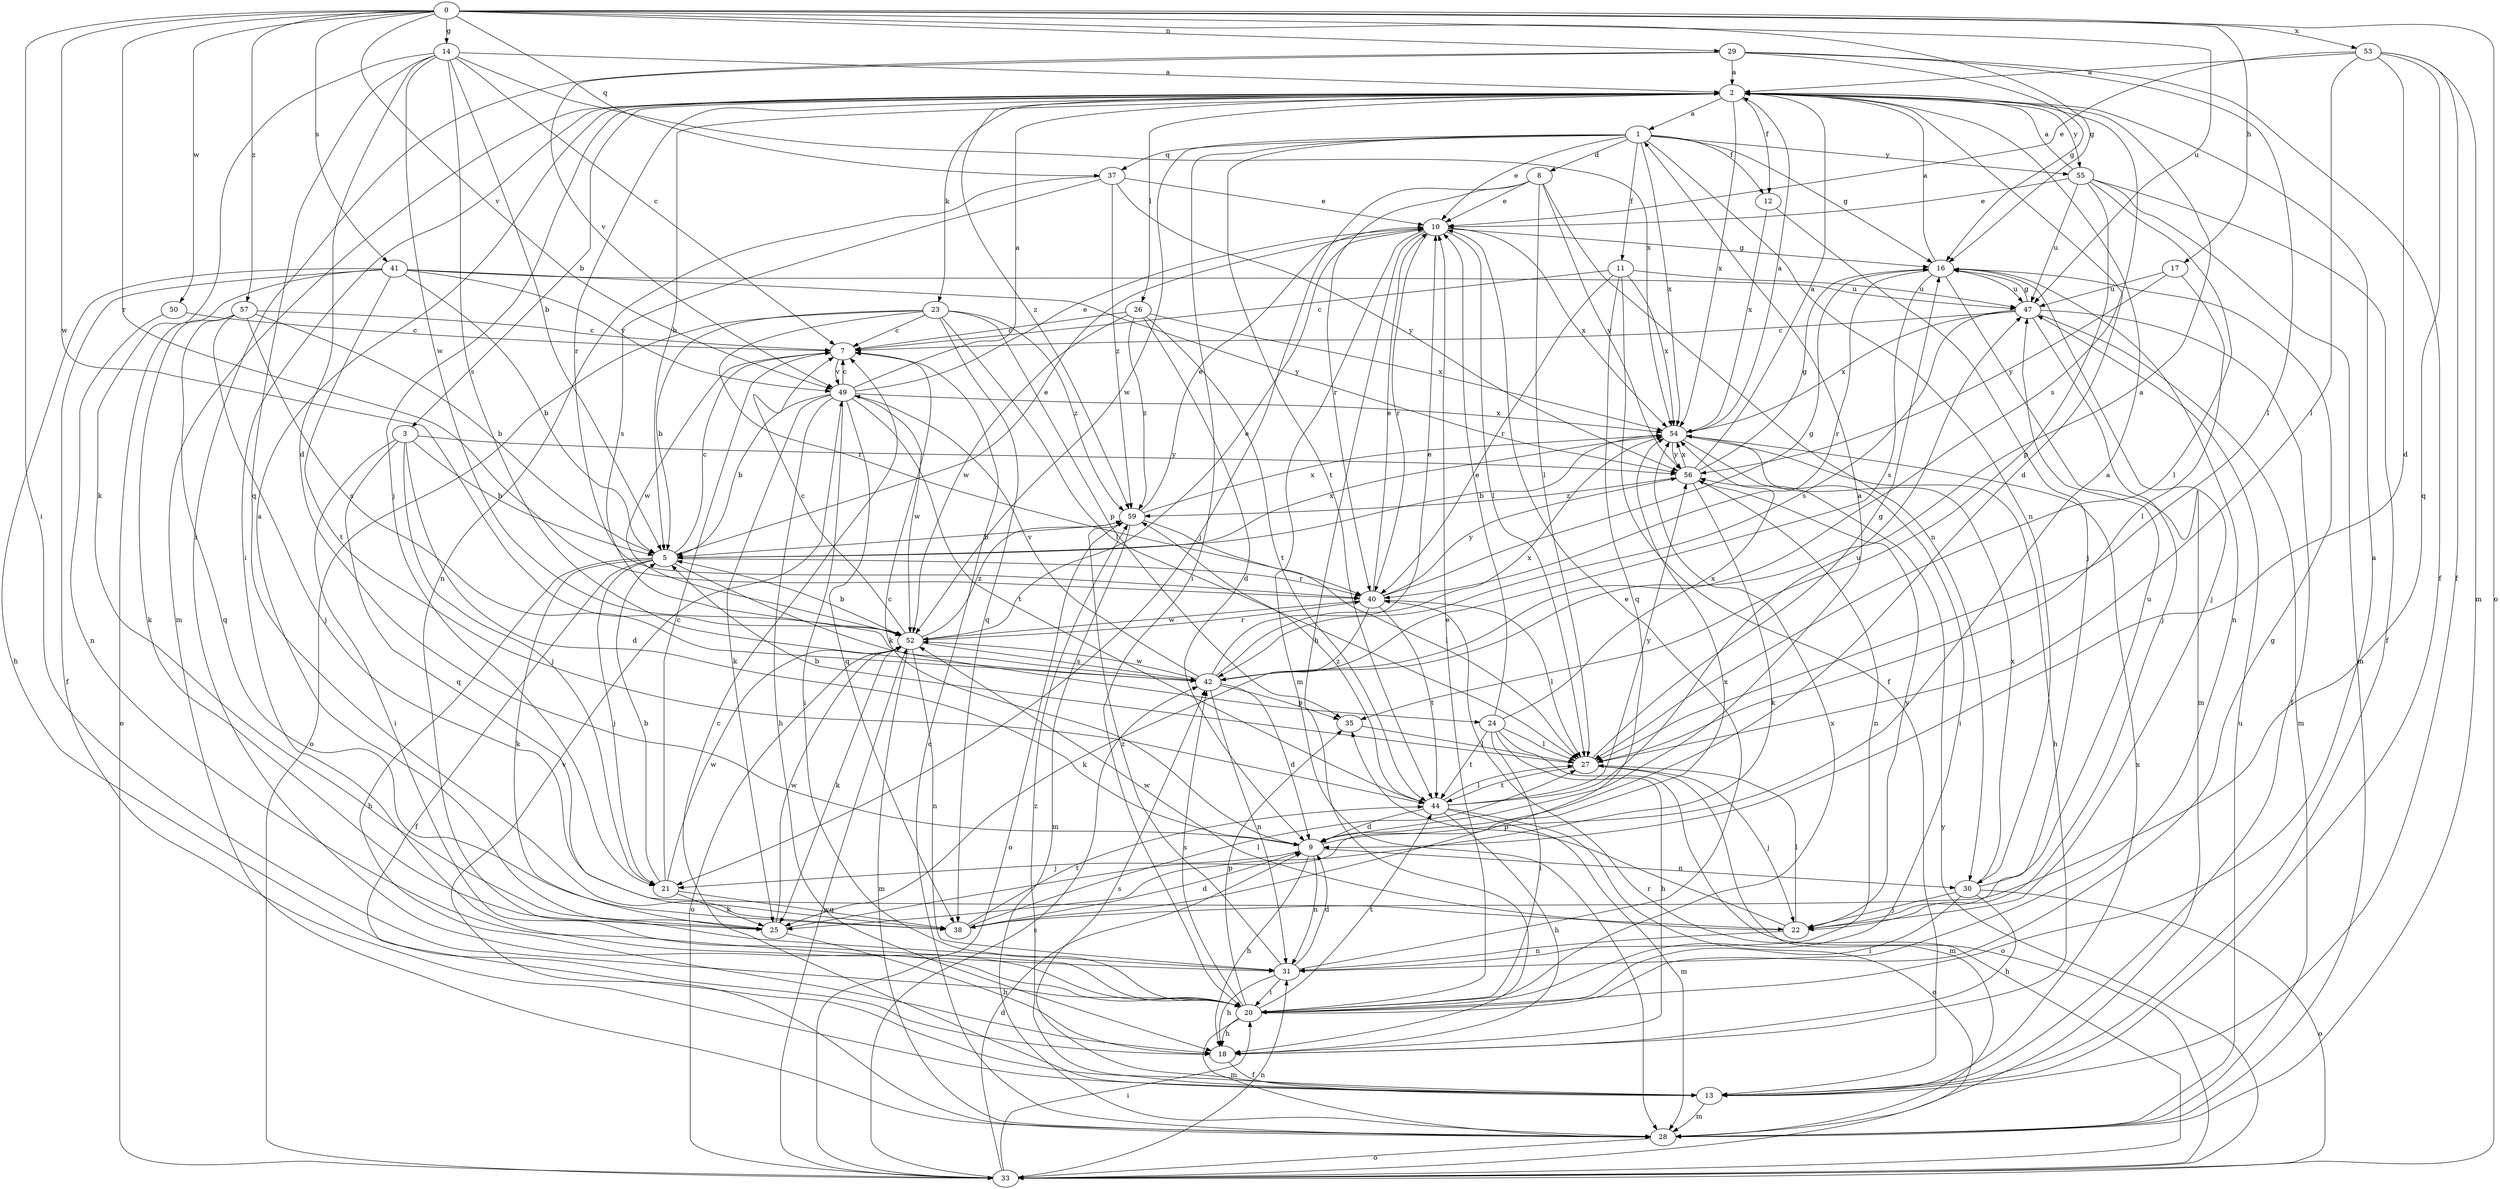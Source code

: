 strict digraph  {
0;
1;
2;
3;
5;
7;
8;
9;
10;
11;
12;
13;
14;
16;
17;
18;
20;
21;
22;
23;
24;
25;
26;
27;
28;
29;
30;
31;
33;
35;
37;
38;
40;
41;
42;
44;
47;
49;
50;
52;
53;
54;
55;
56;
57;
59;
0 -> 14  [label=g];
0 -> 16  [label=g];
0 -> 17  [label=h];
0 -> 20  [label=i];
0 -> 29  [label=n];
0 -> 33  [label=o];
0 -> 37  [label=q];
0 -> 40  [label=r];
0 -> 41  [label=s];
0 -> 47  [label=u];
0 -> 49  [label=v];
0 -> 50  [label=w];
0 -> 52  [label=w];
0 -> 53  [label=x];
0 -> 57  [label=z];
1 -> 8  [label=d];
1 -> 10  [label=e];
1 -> 11  [label=f];
1 -> 12  [label=f];
1 -> 16  [label=g];
1 -> 20  [label=i];
1 -> 30  [label=n];
1 -> 37  [label=q];
1 -> 44  [label=t];
1 -> 52  [label=w];
1 -> 54  [label=x];
1 -> 55  [label=y];
2 -> 1  [label=a];
2 -> 3  [label=b];
2 -> 5  [label=b];
2 -> 9  [label=d];
2 -> 12  [label=f];
2 -> 20  [label=i];
2 -> 21  [label=j];
2 -> 23  [label=k];
2 -> 26  [label=l];
2 -> 28  [label=m];
2 -> 40  [label=r];
2 -> 42  [label=s];
2 -> 54  [label=x];
2 -> 55  [label=y];
2 -> 59  [label=z];
3 -> 5  [label=b];
3 -> 9  [label=d];
3 -> 20  [label=i];
3 -> 21  [label=j];
3 -> 38  [label=q];
3 -> 56  [label=y];
5 -> 7  [label=c];
5 -> 10  [label=e];
5 -> 13  [label=f];
5 -> 18  [label=h];
5 -> 21  [label=j];
5 -> 24  [label=k];
5 -> 25  [label=k];
5 -> 40  [label=r];
5 -> 54  [label=x];
7 -> 49  [label=v];
7 -> 52  [label=w];
8 -> 10  [label=e];
8 -> 21  [label=j];
8 -> 27  [label=l];
8 -> 30  [label=n];
8 -> 40  [label=r];
8 -> 56  [label=y];
9 -> 1  [label=a];
9 -> 2  [label=a];
9 -> 7  [label=c];
9 -> 18  [label=h];
9 -> 21  [label=j];
9 -> 30  [label=n];
9 -> 31  [label=n];
10 -> 16  [label=g];
10 -> 18  [label=h];
10 -> 27  [label=l];
10 -> 28  [label=m];
10 -> 40  [label=r];
10 -> 54  [label=x];
11 -> 7  [label=c];
11 -> 13  [label=f];
11 -> 38  [label=q];
11 -> 40  [label=r];
11 -> 47  [label=u];
11 -> 54  [label=x];
12 -> 22  [label=j];
12 -> 54  [label=x];
13 -> 7  [label=c];
13 -> 28  [label=m];
13 -> 42  [label=s];
13 -> 54  [label=x];
13 -> 59  [label=z];
14 -> 2  [label=a];
14 -> 5  [label=b];
14 -> 7  [label=c];
14 -> 9  [label=d];
14 -> 25  [label=k];
14 -> 38  [label=q];
14 -> 42  [label=s];
14 -> 52  [label=w];
14 -> 54  [label=x];
16 -> 2  [label=a];
16 -> 22  [label=j];
16 -> 28  [label=m];
16 -> 31  [label=n];
16 -> 40  [label=r];
16 -> 42  [label=s];
16 -> 47  [label=u];
17 -> 27  [label=l];
17 -> 47  [label=u];
17 -> 56  [label=y];
18 -> 13  [label=f];
20 -> 2  [label=a];
20 -> 10  [label=e];
20 -> 16  [label=g];
20 -> 18  [label=h];
20 -> 28  [label=m];
20 -> 35  [label=p];
20 -> 42  [label=s];
20 -> 44  [label=t];
20 -> 54  [label=x];
21 -> 5  [label=b];
21 -> 7  [label=c];
21 -> 25  [label=k];
21 -> 38  [label=q];
21 -> 52  [label=w];
22 -> 27  [label=l];
22 -> 31  [label=n];
22 -> 35  [label=p];
22 -> 52  [label=w];
22 -> 56  [label=y];
23 -> 5  [label=b];
23 -> 7  [label=c];
23 -> 27  [label=l];
23 -> 33  [label=o];
23 -> 35  [label=p];
23 -> 38  [label=q];
23 -> 40  [label=r];
23 -> 59  [label=z];
24 -> 10  [label=e];
24 -> 18  [label=h];
24 -> 20  [label=i];
24 -> 27  [label=l];
24 -> 33  [label=o];
24 -> 44  [label=t];
24 -> 54  [label=x];
25 -> 2  [label=a];
25 -> 18  [label=h];
25 -> 52  [label=w];
25 -> 54  [label=x];
26 -> 7  [label=c];
26 -> 9  [label=d];
26 -> 44  [label=t];
26 -> 52  [label=w];
26 -> 54  [label=x];
26 -> 59  [label=z];
27 -> 5  [label=b];
27 -> 16  [label=g];
27 -> 22  [label=j];
27 -> 28  [label=m];
27 -> 44  [label=t];
28 -> 7  [label=c];
28 -> 33  [label=o];
28 -> 47  [label=u];
28 -> 49  [label=v];
29 -> 2  [label=a];
29 -> 13  [label=f];
29 -> 16  [label=g];
29 -> 20  [label=i];
29 -> 27  [label=l];
29 -> 49  [label=v];
30 -> 18  [label=h];
30 -> 20  [label=i];
30 -> 22  [label=j];
30 -> 33  [label=o];
30 -> 47  [label=u];
30 -> 54  [label=x];
31 -> 9  [label=d];
31 -> 10  [label=e];
31 -> 18  [label=h];
31 -> 20  [label=i];
31 -> 59  [label=z];
33 -> 9  [label=d];
33 -> 20  [label=i];
33 -> 31  [label=n];
33 -> 40  [label=r];
33 -> 42  [label=s];
33 -> 52  [label=w];
33 -> 56  [label=y];
35 -> 27  [label=l];
37 -> 10  [label=e];
37 -> 31  [label=n];
37 -> 42  [label=s];
37 -> 56  [label=y];
37 -> 59  [label=z];
38 -> 9  [label=d];
38 -> 27  [label=l];
38 -> 44  [label=t];
40 -> 10  [label=e];
40 -> 16  [label=g];
40 -> 25  [label=k];
40 -> 27  [label=l];
40 -> 44  [label=t];
40 -> 52  [label=w];
40 -> 56  [label=y];
41 -> 5  [label=b];
41 -> 13  [label=f];
41 -> 18  [label=h];
41 -> 33  [label=o];
41 -> 44  [label=t];
41 -> 47  [label=u];
41 -> 49  [label=v];
41 -> 56  [label=y];
42 -> 2  [label=a];
42 -> 9  [label=d];
42 -> 10  [label=e];
42 -> 31  [label=n];
42 -> 35  [label=p];
42 -> 49  [label=v];
42 -> 52  [label=w];
42 -> 54  [label=x];
44 -> 9  [label=d];
44 -> 18  [label=h];
44 -> 27  [label=l];
44 -> 28  [label=m];
44 -> 33  [label=o];
44 -> 47  [label=u];
44 -> 56  [label=y];
44 -> 59  [label=z];
47 -> 7  [label=c];
47 -> 13  [label=f];
47 -> 16  [label=g];
47 -> 22  [label=j];
47 -> 28  [label=m];
47 -> 42  [label=s];
47 -> 54  [label=x];
49 -> 2  [label=a];
49 -> 5  [label=b];
49 -> 7  [label=c];
49 -> 10  [label=e];
49 -> 18  [label=h];
49 -> 20  [label=i];
49 -> 25  [label=k];
49 -> 38  [label=q];
49 -> 44  [label=t];
49 -> 52  [label=w];
49 -> 54  [label=x];
50 -> 7  [label=c];
50 -> 31  [label=n];
52 -> 5  [label=b];
52 -> 7  [label=c];
52 -> 10  [label=e];
52 -> 25  [label=k];
52 -> 28  [label=m];
52 -> 31  [label=n];
52 -> 33  [label=o];
52 -> 40  [label=r];
52 -> 42  [label=s];
52 -> 59  [label=z];
53 -> 2  [label=a];
53 -> 9  [label=d];
53 -> 10  [label=e];
53 -> 13  [label=f];
53 -> 27  [label=l];
53 -> 28  [label=m];
53 -> 38  [label=q];
54 -> 2  [label=a];
54 -> 5  [label=b];
54 -> 18  [label=h];
54 -> 20  [label=i];
54 -> 56  [label=y];
55 -> 2  [label=a];
55 -> 10  [label=e];
55 -> 13  [label=f];
55 -> 27  [label=l];
55 -> 28  [label=m];
55 -> 35  [label=p];
55 -> 47  [label=u];
56 -> 2  [label=a];
56 -> 16  [label=g];
56 -> 25  [label=k];
56 -> 31  [label=n];
56 -> 54  [label=x];
56 -> 59  [label=z];
57 -> 5  [label=b];
57 -> 7  [label=c];
57 -> 22  [label=j];
57 -> 25  [label=k];
57 -> 38  [label=q];
57 -> 42  [label=s];
59 -> 5  [label=b];
59 -> 10  [label=e];
59 -> 27  [label=l];
59 -> 28  [label=m];
59 -> 33  [label=o];
59 -> 54  [label=x];
}

